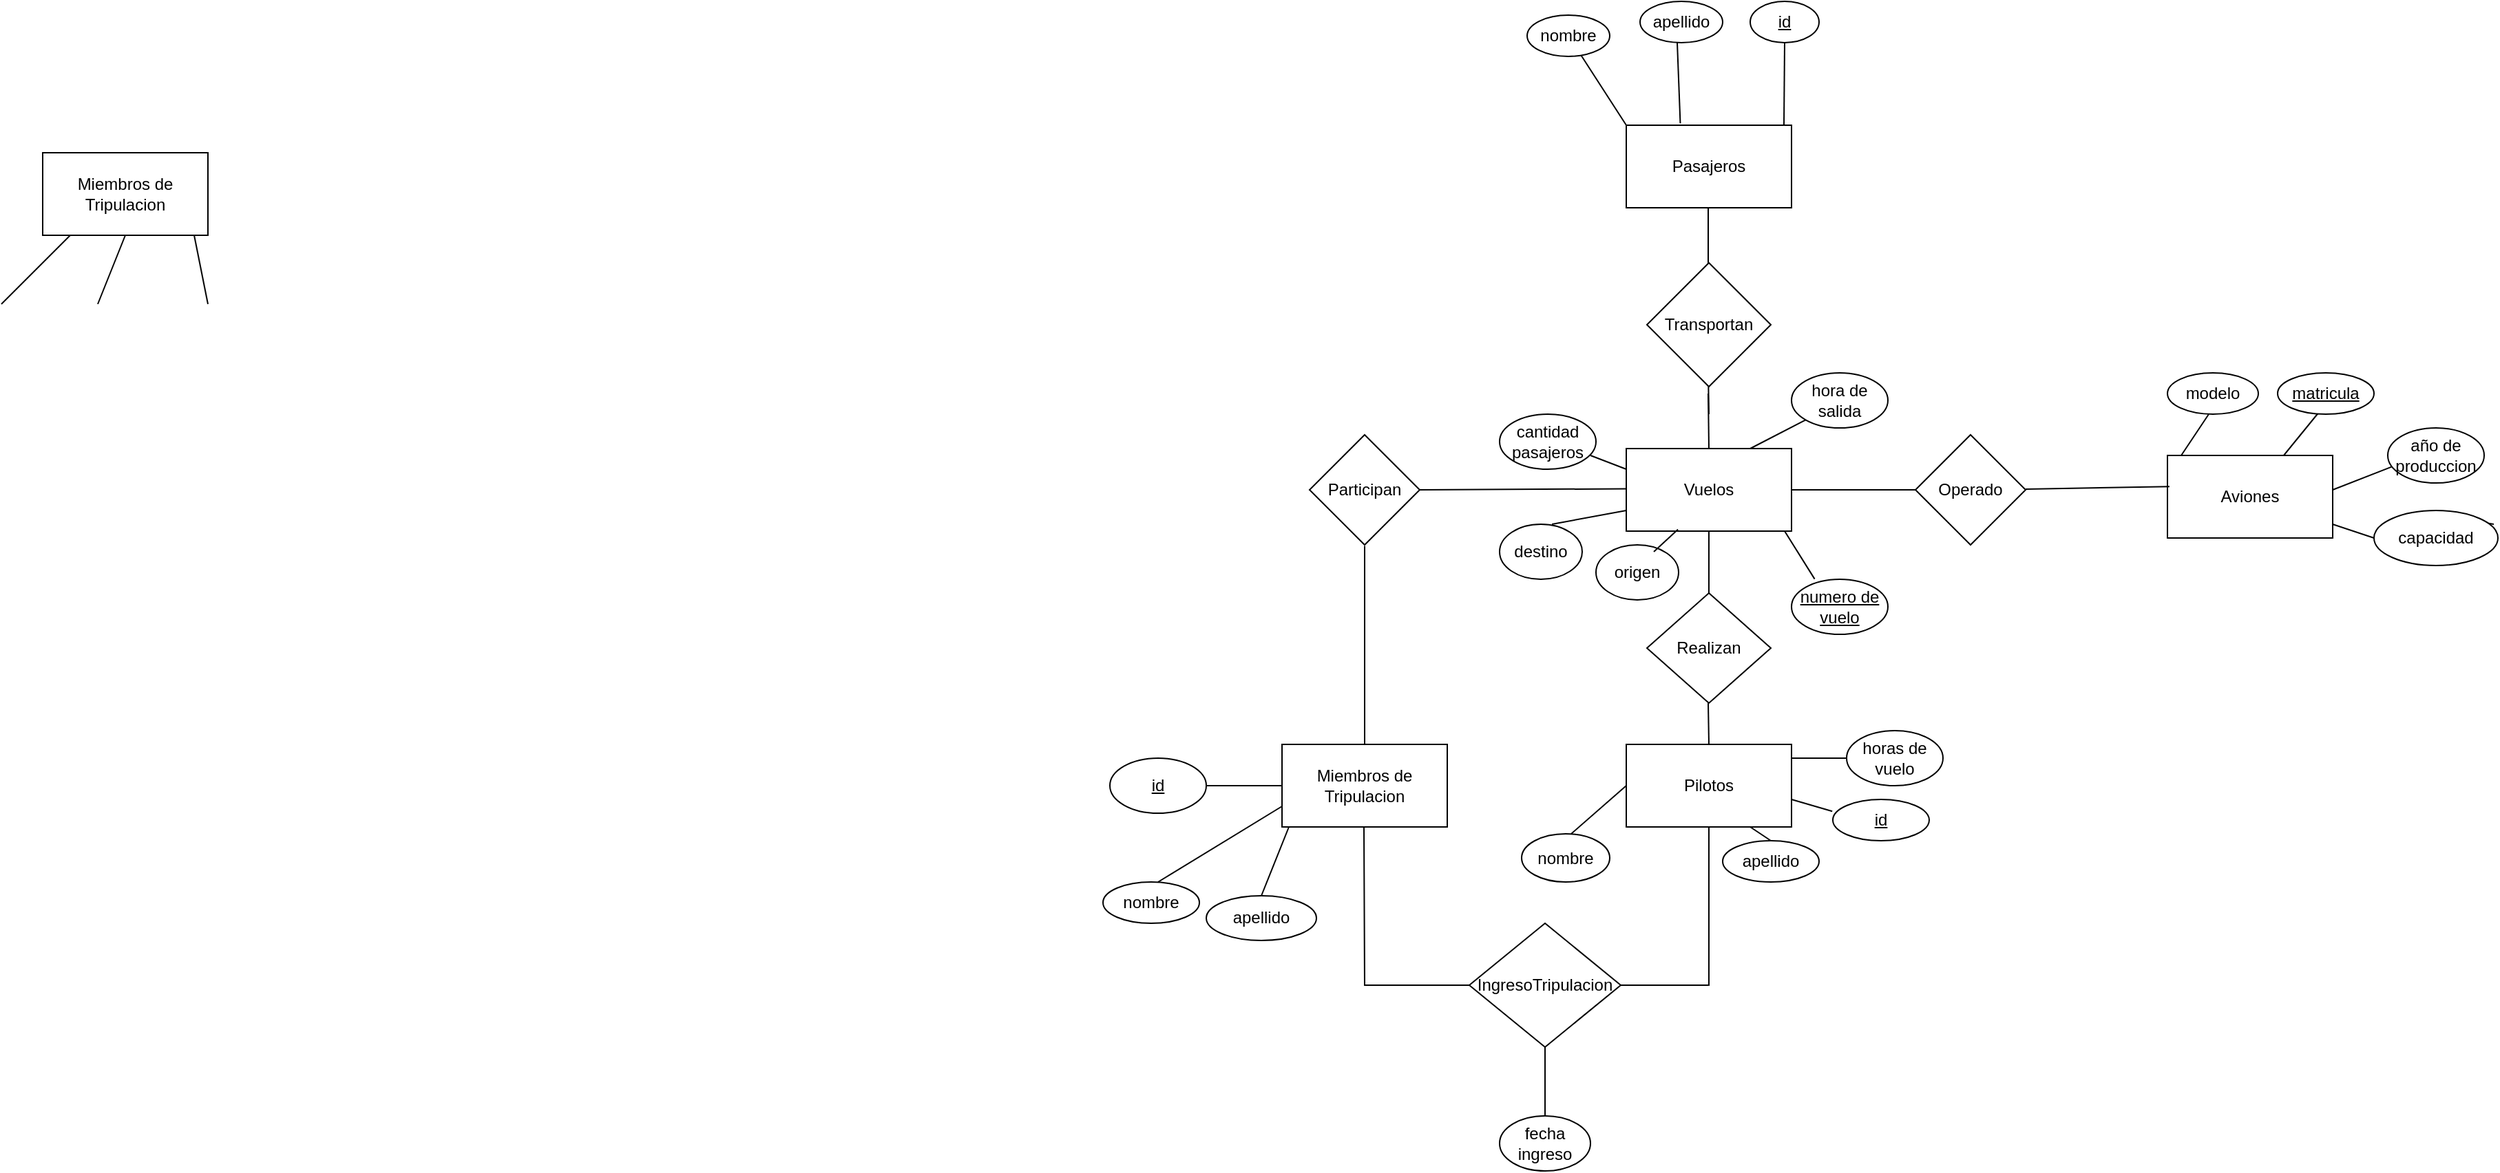 <mxfile version="21.7.4" type="github">
  <diagram name="Página-1" id="zTiUNs7HW2to1RwpKjLC">
    <mxGraphModel dx="2704" dy="1711" grid="1" gridSize="10" guides="1" tooltips="1" connect="1" arrows="1" fold="1" page="1" pageScale="1" pageWidth="827" pageHeight="1169" math="0" shadow="0">
      <root>
        <mxCell id="0" />
        <mxCell id="1" parent="0" />
        <mxCell id="X360KhQkKg_-IiAe_54f-1" value="Miembros de Tripulacion" style="rounded=0;whiteSpace=wrap;html=1;" vertex="1" parent="1">
          <mxGeometry x="-190" y="50" width="120" height="60" as="geometry" />
        </mxCell>
        <mxCell id="X360KhQkKg_-IiAe_54f-3" value="Pilotos" style="rounded=0;whiteSpace=wrap;html=1;" vertex="1" parent="1">
          <mxGeometry x="60" y="50" width="120" height="60" as="geometry" />
        </mxCell>
        <mxCell id="X360KhQkKg_-IiAe_54f-4" value="id" style="ellipse;whiteSpace=wrap;html=1;fontStyle=4" vertex="1" parent="1">
          <mxGeometry x="210" y="90" width="70" height="30" as="geometry" />
        </mxCell>
        <mxCell id="X360KhQkKg_-IiAe_54f-5" value="nombre" style="ellipse;whiteSpace=wrap;html=1;" vertex="1" parent="1">
          <mxGeometry x="-16" y="115" width="64" height="35" as="geometry" />
        </mxCell>
        <mxCell id="X360KhQkKg_-IiAe_54f-6" value="apellido" style="ellipse;whiteSpace=wrap;html=1;" vertex="1" parent="1">
          <mxGeometry x="130" y="120" width="70" height="30" as="geometry" />
        </mxCell>
        <mxCell id="X360KhQkKg_-IiAe_54f-7" value="horas de vuelo" style="ellipse;whiteSpace=wrap;html=1;" vertex="1" parent="1">
          <mxGeometry x="220" y="40" width="70" height="40" as="geometry" />
        </mxCell>
        <mxCell id="X360KhQkKg_-IiAe_54f-9" value="fecha ingreso" style="ellipse;whiteSpace=wrap;html=1;" vertex="1" parent="1">
          <mxGeometry x="-32" y="320" width="66" height="40" as="geometry" />
        </mxCell>
        <mxCell id="X360KhQkKg_-IiAe_54f-15" value="numero de vuelo" style="ellipse;whiteSpace=wrap;html=1;fontStyle=4" vertex="1" parent="1">
          <mxGeometry x="180" y="-70" width="70" height="40" as="geometry" />
        </mxCell>
        <mxCell id="X360KhQkKg_-IiAe_54f-21" value="Vuelos" style="rounded=0;whiteSpace=wrap;html=1;" vertex="1" parent="1">
          <mxGeometry x="60" y="-165" width="120" height="60" as="geometry" />
        </mxCell>
        <mxCell id="X360KhQkKg_-IiAe_54f-24" value="" style="endArrow=none;html=1;rounded=0;entryX=0;entryY=0.5;entryDx=0;entryDy=0;" edge="1" parent="1">
          <mxGeometry width="50" height="50" relative="1" as="geometry">
            <mxPoint x="660" y="-115" as="sourcePoint" />
            <mxPoint x="690" y="-110" as="targetPoint" />
          </mxGeometry>
        </mxCell>
        <mxCell id="X360KhQkKg_-IiAe_54f-27" value="" style="endArrow=none;html=1;rounded=0;" edge="1" parent="1" source="X360KhQkKg_-IiAe_54f-100">
          <mxGeometry width="50" height="50" relative="1" as="geometry">
            <mxPoint x="550" y="-170" as="sourcePoint" />
            <mxPoint x="570" y="-200" as="targetPoint" />
          </mxGeometry>
        </mxCell>
        <mxCell id="X360KhQkKg_-IiAe_54f-38" value="origen" style="ellipse;whiteSpace=wrap;html=1;" vertex="1" parent="1">
          <mxGeometry x="38" y="-95" width="60" height="40" as="geometry" />
        </mxCell>
        <mxCell id="X360KhQkKg_-IiAe_54f-39" value="destino" style="ellipse;whiteSpace=wrap;html=1;" vertex="1" parent="1">
          <mxGeometry x="-32" y="-110" width="60" height="40" as="geometry" />
        </mxCell>
        <mxCell id="X360KhQkKg_-IiAe_54f-40" value="hora de salida" style="ellipse;whiteSpace=wrap;html=1;" vertex="1" parent="1">
          <mxGeometry x="180" y="-220" width="70" height="40" as="geometry" />
        </mxCell>
        <mxCell id="X360KhQkKg_-IiAe_54f-44" value="Realizan" style="rhombus;whiteSpace=wrap;html=1;" vertex="1" parent="1">
          <mxGeometry x="75" y="-60" width="90" height="80" as="geometry" />
        </mxCell>
        <mxCell id="X360KhQkKg_-IiAe_54f-45" value="" style="endArrow=none;html=1;rounded=0;entryX=0.5;entryY=1;entryDx=0;entryDy=0;" edge="1" parent="1" target="X360KhQkKg_-IiAe_54f-21">
          <mxGeometry width="50" height="50" relative="1" as="geometry">
            <mxPoint x="120" y="-60" as="sourcePoint" />
            <mxPoint x="170" y="-110" as="targetPoint" />
          </mxGeometry>
        </mxCell>
        <mxCell id="X360KhQkKg_-IiAe_54f-46" value="" style="endArrow=none;html=1;rounded=0;entryX=0.5;entryY=1;entryDx=0;entryDy=0;" edge="1" parent="1">
          <mxGeometry width="50" height="50" relative="1" as="geometry">
            <mxPoint x="120" y="50" as="sourcePoint" />
            <mxPoint x="119.5" y="20" as="targetPoint" />
          </mxGeometry>
        </mxCell>
        <mxCell id="X360KhQkKg_-IiAe_54f-56" value="" style="endArrow=none;html=1;rounded=0;" edge="1" parent="1">
          <mxGeometry width="50" height="50" relative="1" as="geometry">
            <mxPoint x="-1120" y="-270" as="sourcePoint" />
            <mxPoint x="-1070" y="-320" as="targetPoint" />
          </mxGeometry>
        </mxCell>
        <mxCell id="X360KhQkKg_-IiAe_54f-57" value="" style="endArrow=none;html=1;rounded=0;" edge="1" parent="1">
          <mxGeometry width="50" height="50" relative="1" as="geometry">
            <mxPoint x="-1050" y="-270" as="sourcePoint" />
            <mxPoint x="-1030" y="-320" as="targetPoint" />
          </mxGeometry>
        </mxCell>
        <mxCell id="X360KhQkKg_-IiAe_54f-58" value="" style="endArrow=none;html=1;rounded=0;" edge="1" parent="1">
          <mxGeometry width="50" height="50" relative="1" as="geometry">
            <mxPoint x="-970" y="-270" as="sourcePoint" />
            <mxPoint x="-980" y="-320" as="targetPoint" />
          </mxGeometry>
        </mxCell>
        <mxCell id="X360KhQkKg_-IiAe_54f-59" value="Miembros de Tripulacion" style="rounded=0;whiteSpace=wrap;html=1;" vertex="1" parent="1">
          <mxGeometry x="-1090" y="-380" width="120" height="60" as="geometry" />
        </mxCell>
        <mxCell id="X360KhQkKg_-IiAe_54f-63" value="Participan" style="rhombus;whiteSpace=wrap;html=1;" vertex="1" parent="1">
          <mxGeometry x="-170" y="-175" width="80" height="80" as="geometry" />
        </mxCell>
        <mxCell id="X360KhQkKg_-IiAe_54f-66" value="IngresoTripulacion" style="rhombus;whiteSpace=wrap;html=1;" vertex="1" parent="1">
          <mxGeometry x="-54" y="180" width="110" height="90" as="geometry" />
        </mxCell>
        <mxCell id="X360KhQkKg_-IiAe_54f-68" value="" style="endArrow=none;html=1;rounded=0;entryX=0;entryY=0.5;entryDx=0;entryDy=0;exitX=1;exitY=0.5;exitDx=0;exitDy=0;" edge="1" parent="1" source="X360KhQkKg_-IiAe_54f-72" target="X360KhQkKg_-IiAe_54f-1">
          <mxGeometry width="50" height="50" relative="1" as="geometry">
            <mxPoint x="-240" y="80" as="sourcePoint" />
            <mxPoint x="-195" y="80" as="targetPoint" />
          </mxGeometry>
        </mxCell>
        <mxCell id="X360KhQkKg_-IiAe_54f-69" value="" style="endArrow=none;html=1;rounded=0;" edge="1" parent="1">
          <mxGeometry width="50" height="50" relative="1" as="geometry">
            <mxPoint x="-205" y="160" as="sourcePoint" />
            <mxPoint x="-185" y="110" as="targetPoint" />
          </mxGeometry>
        </mxCell>
        <mxCell id="X360KhQkKg_-IiAe_54f-72" value="id" style="ellipse;whiteSpace=wrap;html=1;fontStyle=4" vertex="1" parent="1">
          <mxGeometry x="-315" y="60" width="70" height="40" as="geometry" />
        </mxCell>
        <mxCell id="X360KhQkKg_-IiAe_54f-73" value="apellido" style="ellipse;whiteSpace=wrap;html=1;" vertex="1" parent="1">
          <mxGeometry x="-245" y="160" width="80" height="32.5" as="geometry" />
        </mxCell>
        <mxCell id="X360KhQkKg_-IiAe_54f-100" value="Aviones" style="rounded=0;whiteSpace=wrap;html=1;" vertex="1" parent="1">
          <mxGeometry x="453" y="-160" width="120" height="60" as="geometry" />
        </mxCell>
        <mxCell id="X360KhQkKg_-IiAe_54f-101" value="capacidad" style="ellipse;whiteSpace=wrap;html=1;" vertex="1" parent="1">
          <mxGeometry x="603" y="-120" width="90" height="40" as="geometry" />
        </mxCell>
        <mxCell id="X360KhQkKg_-IiAe_54f-103" value="matricula" style="ellipse;whiteSpace=wrap;html=1;fontStyle=4" vertex="1" parent="1">
          <mxGeometry x="533" y="-220" width="70" height="30" as="geometry" />
        </mxCell>
        <mxCell id="X360KhQkKg_-IiAe_54f-105" value="modelo" style="ellipse;whiteSpace=wrap;html=1;" vertex="1" parent="1">
          <mxGeometry x="453" y="-220" width="66" height="30" as="geometry" />
        </mxCell>
        <mxCell id="X360KhQkKg_-IiAe_54f-106" value="" style="endArrow=none;html=1;rounded=0;" edge="1" parent="1">
          <mxGeometry width="50" height="50" relative="1" as="geometry">
            <mxPoint x="463" y="-160" as="sourcePoint" />
            <mxPoint x="483" y="-190" as="targetPoint" />
          </mxGeometry>
        </mxCell>
        <mxCell id="X360KhQkKg_-IiAe_54f-107" value="" style="endArrow=none;html=1;rounded=0;entryX=0.057;entryY=0.695;entryDx=0;entryDy=0;entryPerimeter=0;" edge="1" target="X360KhQkKg_-IiAe_54f-108" parent="1">
          <mxGeometry width="50" height="50" relative="1" as="geometry">
            <mxPoint x="573" y="-135" as="sourcePoint" />
            <mxPoint x="643" y="-185" as="targetPoint" />
          </mxGeometry>
        </mxCell>
        <mxCell id="X360KhQkKg_-IiAe_54f-108" value="año de produccion" style="ellipse;whiteSpace=wrap;html=1;" vertex="1" parent="1">
          <mxGeometry x="613" y="-180" width="70" height="40" as="geometry" />
        </mxCell>
        <mxCell id="X360KhQkKg_-IiAe_54f-111" value="nombre" style="ellipse;whiteSpace=wrap;html=1;" vertex="1" parent="1">
          <mxGeometry x="-320" y="150" width="70" height="30" as="geometry" />
        </mxCell>
        <mxCell id="X360KhQkKg_-IiAe_54f-112" value="" style="endArrow=none;html=1;rounded=0;entryX=0;entryY=0.75;entryDx=0;entryDy=0;" edge="1" parent="1" target="X360KhQkKg_-IiAe_54f-1">
          <mxGeometry width="50" height="50" relative="1" as="geometry">
            <mxPoint x="-280" y="150" as="sourcePoint" />
            <mxPoint x="-290" y="100" as="targetPoint" />
          </mxGeometry>
        </mxCell>
        <mxCell id="X360KhQkKg_-IiAe_54f-113" value="Operado" style="rhombus;whiteSpace=wrap;html=1;" vertex="1" parent="1">
          <mxGeometry x="270" y="-175" width="80" height="80" as="geometry" />
        </mxCell>
        <mxCell id="X360KhQkKg_-IiAe_54f-119" value="cantidad pasajeros" style="ellipse;whiteSpace=wrap;html=1;" vertex="1" parent="1">
          <mxGeometry x="-32" y="-190" width="70" height="40" as="geometry" />
        </mxCell>
        <mxCell id="X360KhQkKg_-IiAe_54f-129" value="nombre" style="ellipse;whiteSpace=wrap;html=1;" vertex="1" parent="1">
          <mxGeometry x="-12" y="-480" width="60" height="30" as="geometry" />
        </mxCell>
        <mxCell id="X360KhQkKg_-IiAe_54f-130" value="apellido" style="ellipse;whiteSpace=wrap;html=1;" vertex="1" parent="1">
          <mxGeometry x="70" y="-490" width="60" height="30" as="geometry" />
        </mxCell>
        <mxCell id="X360KhQkKg_-IiAe_54f-131" value="Pasajeros" style="rounded=0;whiteSpace=wrap;html=1;" vertex="1" parent="1">
          <mxGeometry x="60" y="-400" width="120" height="60" as="geometry" />
        </mxCell>
        <mxCell id="X360KhQkKg_-IiAe_54f-132" value="id" style="ellipse;whiteSpace=wrap;html=1;fontStyle=4" vertex="1" parent="1">
          <mxGeometry x="150" y="-490" width="50" height="30" as="geometry" />
        </mxCell>
        <mxCell id="X360KhQkKg_-IiAe_54f-133" value="" style="endArrow=none;html=1;rounded=0;entryX=0.5;entryY=1;entryDx=0;entryDy=0;" edge="1" parent="1">
          <mxGeometry width="50" height="50" relative="1" as="geometry">
            <mxPoint x="119.5" y="-295" as="sourcePoint" />
            <mxPoint x="119.5" y="-340" as="targetPoint" />
          </mxGeometry>
        </mxCell>
        <mxCell id="X360KhQkKg_-IiAe_54f-135" value="" style="endArrow=none;html=1;rounded=0;entryX=0.5;entryY=1;entryDx=0;entryDy=0;" edge="1" parent="1">
          <mxGeometry width="50" height="50" relative="1" as="geometry">
            <mxPoint x="120" y="-190" as="sourcePoint" />
            <mxPoint x="119.5" y="-220" as="targetPoint" />
          </mxGeometry>
        </mxCell>
        <mxCell id="X360KhQkKg_-IiAe_54f-138" value="" style="endArrow=none;html=1;rounded=0;entryX=0.5;entryY=1;entryDx=0;entryDy=0;exitX=0.5;exitY=0;exitDx=0;exitDy=0;" edge="1" parent="1" source="X360KhQkKg_-IiAe_54f-21">
          <mxGeometry width="50" height="50" relative="1" as="geometry">
            <mxPoint x="120" y="-170" as="sourcePoint" />
            <mxPoint x="119.5" y="-205" as="targetPoint" />
          </mxGeometry>
        </mxCell>
        <mxCell id="X360KhQkKg_-IiAe_54f-139" value="Transportan" style="rhombus;whiteSpace=wrap;html=1;" vertex="1" parent="1">
          <mxGeometry x="75" y="-300" width="90" height="90" as="geometry" />
        </mxCell>
        <mxCell id="X360KhQkKg_-IiAe_54f-143" value="" style="endArrow=none;html=1;rounded=0;exitX=0;exitY=0;exitDx=0;exitDy=0;" edge="1" parent="1" source="X360KhQkKg_-IiAe_54f-131" target="X360KhQkKg_-IiAe_54f-129">
          <mxGeometry width="50" height="50" relative="1" as="geometry">
            <mxPoint x="80" y="-310" as="sourcePoint" />
            <mxPoint x="130" y="-360" as="targetPoint" />
          </mxGeometry>
        </mxCell>
        <mxCell id="X360KhQkKg_-IiAe_54f-144" value="" style="endArrow=none;html=1;rounded=0;exitX=0.327;exitY=-0.023;exitDx=0;exitDy=0;exitPerimeter=0;" edge="1" parent="1" source="X360KhQkKg_-IiAe_54f-131">
          <mxGeometry width="50" height="50" relative="1" as="geometry">
            <mxPoint x="130" y="-409" as="sourcePoint" />
            <mxPoint x="97" y="-460" as="targetPoint" />
          </mxGeometry>
        </mxCell>
        <mxCell id="X360KhQkKg_-IiAe_54f-145" value="" style="endArrow=none;html=1;rounded=0;exitX=0.75;exitY=0;exitDx=0;exitDy=0;entryX=0.5;entryY=1;entryDx=0;entryDy=0;" edge="1" parent="1" target="X360KhQkKg_-IiAe_54f-132">
          <mxGeometry width="50" height="50" relative="1" as="geometry">
            <mxPoint x="174.5" y="-400" as="sourcePoint" />
            <mxPoint x="174.5" y="-450" as="targetPoint" />
          </mxGeometry>
        </mxCell>
        <mxCell id="X360KhQkKg_-IiAe_54f-146" value="" style="endArrow=none;html=1;rounded=0;exitX=0.24;exitY=-0.005;exitDx=0;exitDy=0;exitPerimeter=0;" edge="1" parent="1" source="X360KhQkKg_-IiAe_54f-15">
          <mxGeometry width="50" height="50" relative="1" as="geometry">
            <mxPoint x="200" y="-60" as="sourcePoint" />
            <mxPoint x="175" y="-105" as="targetPoint" />
          </mxGeometry>
        </mxCell>
        <mxCell id="X360KhQkKg_-IiAe_54f-147" value="" style="endArrow=none;html=1;rounded=0;entryX=0.313;entryY=0.98;entryDx=0;entryDy=0;entryPerimeter=0;" edge="1" parent="1" target="X360KhQkKg_-IiAe_54f-21">
          <mxGeometry width="50" height="50" relative="1" as="geometry">
            <mxPoint x="80" y="-90" as="sourcePoint" />
            <mxPoint x="90" y="-100" as="targetPoint" />
          </mxGeometry>
        </mxCell>
        <mxCell id="X360KhQkKg_-IiAe_54f-149" value="" style="endArrow=none;html=1;rounded=0;entryX=0;entryY=0.75;entryDx=0;entryDy=0;" edge="1" parent="1" target="X360KhQkKg_-IiAe_54f-21">
          <mxGeometry width="50" height="50" relative="1" as="geometry">
            <mxPoint x="6" y="-110" as="sourcePoint" />
            <mxPoint x="56" y="-100" as="targetPoint" />
          </mxGeometry>
        </mxCell>
        <mxCell id="X360KhQkKg_-IiAe_54f-150" value="" style="endArrow=none;html=1;rounded=0;entryX=0;entryY=0.25;entryDx=0;entryDy=0;" edge="1" parent="1" target="X360KhQkKg_-IiAe_54f-21">
          <mxGeometry width="50" height="50" relative="1" as="geometry">
            <mxPoint x="34" y="-160" as="sourcePoint" />
            <mxPoint x="82" y="-206" as="targetPoint" />
          </mxGeometry>
        </mxCell>
        <mxCell id="X360KhQkKg_-IiAe_54f-152" value="" style="endArrow=none;html=1;rounded=0;" edge="1" parent="1">
          <mxGeometry width="50" height="50" relative="1" as="geometry">
            <mxPoint x="20" y="115" as="sourcePoint" />
            <mxPoint x="60" y="80" as="targetPoint" />
          </mxGeometry>
        </mxCell>
        <mxCell id="X360KhQkKg_-IiAe_54f-153" value="" style="endArrow=none;html=1;rounded=0;entryX=0.5;entryY=0;entryDx=0;entryDy=0;" edge="1" parent="1" target="X360KhQkKg_-IiAe_54f-6">
          <mxGeometry width="50" height="50" relative="1" as="geometry">
            <mxPoint x="150" y="110" as="sourcePoint" />
            <mxPoint x="460" y="250" as="targetPoint" />
          </mxGeometry>
        </mxCell>
        <mxCell id="X360KhQkKg_-IiAe_54f-154" value="" style="endArrow=none;html=1;rounded=0;entryX=-0.006;entryY=0.287;entryDx=0;entryDy=0;entryPerimeter=0;" edge="1" parent="1" target="X360KhQkKg_-IiAe_54f-4">
          <mxGeometry width="50" height="50" relative="1" as="geometry">
            <mxPoint x="180" y="90" as="sourcePoint" />
            <mxPoint x="230" y="50" as="targetPoint" />
          </mxGeometry>
        </mxCell>
        <mxCell id="X360KhQkKg_-IiAe_54f-155" value="" style="endArrow=none;html=1;rounded=0;" edge="1" parent="1">
          <mxGeometry width="50" height="50" relative="1" as="geometry">
            <mxPoint x="180" y="60" as="sourcePoint" />
            <mxPoint x="220" y="60" as="targetPoint" />
          </mxGeometry>
        </mxCell>
        <mxCell id="X360KhQkKg_-IiAe_54f-158" value="" style="endArrow=none;html=1;rounded=0;exitX=0;exitY=1;exitDx=0;exitDy=0;entryX=0.75;entryY=0;entryDx=0;entryDy=0;" edge="1" parent="1" source="X360KhQkKg_-IiAe_54f-40" target="X360KhQkKg_-IiAe_54f-21">
          <mxGeometry width="50" height="50" relative="1" as="geometry">
            <mxPoint x="207" y="-60" as="sourcePoint" />
            <mxPoint x="150" y="-170" as="targetPoint" />
          </mxGeometry>
        </mxCell>
        <mxCell id="X360KhQkKg_-IiAe_54f-159" value="" style="endArrow=none;html=1;rounded=0;entryX=0;entryY=0.5;entryDx=0;entryDy=0;" edge="1" parent="1" target="X360KhQkKg_-IiAe_54f-101">
          <mxGeometry width="50" height="50" relative="1" as="geometry">
            <mxPoint x="573" y="-110" as="sourcePoint" />
            <mxPoint x="617" y="-127" as="targetPoint" />
          </mxGeometry>
        </mxCell>
        <mxCell id="X360KhQkKg_-IiAe_54f-160" value="" style="endArrow=none;html=1;rounded=0;entryX=0;entryY=0.5;entryDx=0;entryDy=0;exitX=1;exitY=0.5;exitDx=0;exitDy=0;" edge="1" parent="1" source="X360KhQkKg_-IiAe_54f-21" target="X360KhQkKg_-IiAe_54f-113">
          <mxGeometry width="50" height="50" relative="1" as="geometry">
            <mxPoint x="180" y="-130" as="sourcePoint" />
            <mxPoint x="230" y="-180" as="targetPoint" />
          </mxGeometry>
        </mxCell>
        <mxCell id="X360KhQkKg_-IiAe_54f-162" value="" style="endArrow=none;html=1;rounded=0;entryX=0.012;entryY=0.377;entryDx=0;entryDy=0;exitX=1;exitY=0.5;exitDx=0;exitDy=0;entryPerimeter=0;" edge="1" parent="1" target="X360KhQkKg_-IiAe_54f-100">
          <mxGeometry width="50" height="50" relative="1" as="geometry">
            <mxPoint x="350" y="-135.5" as="sourcePoint" />
            <mxPoint x="440" y="-135.5" as="targetPoint" />
          </mxGeometry>
        </mxCell>
        <mxCell id="X360KhQkKg_-IiAe_54f-164" value="" style="endArrow=none;html=1;rounded=0;entryX=0.012;entryY=0.377;entryDx=0;entryDy=0;exitX=1;exitY=0.5;exitDx=0;exitDy=0;entryPerimeter=0;" edge="1" parent="1" source="X360KhQkKg_-IiAe_54f-63">
          <mxGeometry width="50" height="50" relative="1" as="geometry">
            <mxPoint x="-44" y="-134.25" as="sourcePoint" />
            <mxPoint x="60" y="-135.75" as="targetPoint" />
          </mxGeometry>
        </mxCell>
        <mxCell id="X360KhQkKg_-IiAe_54f-165" value="" style="endArrow=none;html=1;rounded=0;entryX=0.5;entryY=0;entryDx=0;entryDy=0;exitX=1;exitY=0.5;exitDx=0;exitDy=0;" edge="1" parent="1" target="X360KhQkKg_-IiAe_54f-1">
          <mxGeometry width="50" height="50" relative="1" as="geometry">
            <mxPoint x="-130" y="-94.25" as="sourcePoint" />
            <mxPoint x="20" y="-95" as="targetPoint" />
          </mxGeometry>
        </mxCell>
        <mxCell id="X360KhQkKg_-IiAe_54f-167" value="" style="endArrow=none;html=1;rounded=0;exitX=1;exitY=0.5;exitDx=0;exitDy=0;entryX=0;entryY=0.5;entryDx=0;entryDy=0;" edge="1" parent="1" target="X360KhQkKg_-IiAe_54f-66">
          <mxGeometry width="50" height="50" relative="1" as="geometry">
            <mxPoint x="-130.5" y="110" as="sourcePoint" />
            <mxPoint x="-130" y="230" as="targetPoint" />
            <Array as="points">
              <mxPoint x="-130" y="225" />
            </Array>
          </mxGeometry>
        </mxCell>
        <mxCell id="X360KhQkKg_-IiAe_54f-169" value="" style="endArrow=none;html=1;rounded=0;exitX=0.5;exitY=1;exitDx=0;exitDy=0;entryX=1;entryY=0.5;entryDx=0;entryDy=0;" edge="1" parent="1" source="X360KhQkKg_-IiAe_54f-3" target="X360KhQkKg_-IiAe_54f-66">
          <mxGeometry width="50" height="50" relative="1" as="geometry">
            <mxPoint x="10" y="80" as="sourcePoint" />
            <mxPoint x="120" y="230" as="targetPoint" />
            <Array as="points">
              <mxPoint x="120" y="225" />
            </Array>
          </mxGeometry>
        </mxCell>
        <mxCell id="X360KhQkKg_-IiAe_54f-170" value="" style="endArrow=none;html=1;rounded=0;exitX=0.5;exitY=0;exitDx=0;exitDy=0;entryX=0.5;entryY=1;entryDx=0;entryDy=0;" edge="1" parent="1" source="X360KhQkKg_-IiAe_54f-9" target="X360KhQkKg_-IiAe_54f-66">
          <mxGeometry width="50" height="50" relative="1" as="geometry">
            <mxPoint x="130" y="120" as="sourcePoint" />
            <mxPoint x="66" y="235" as="targetPoint" />
            <Array as="points" />
          </mxGeometry>
        </mxCell>
      </root>
    </mxGraphModel>
  </diagram>
</mxfile>
